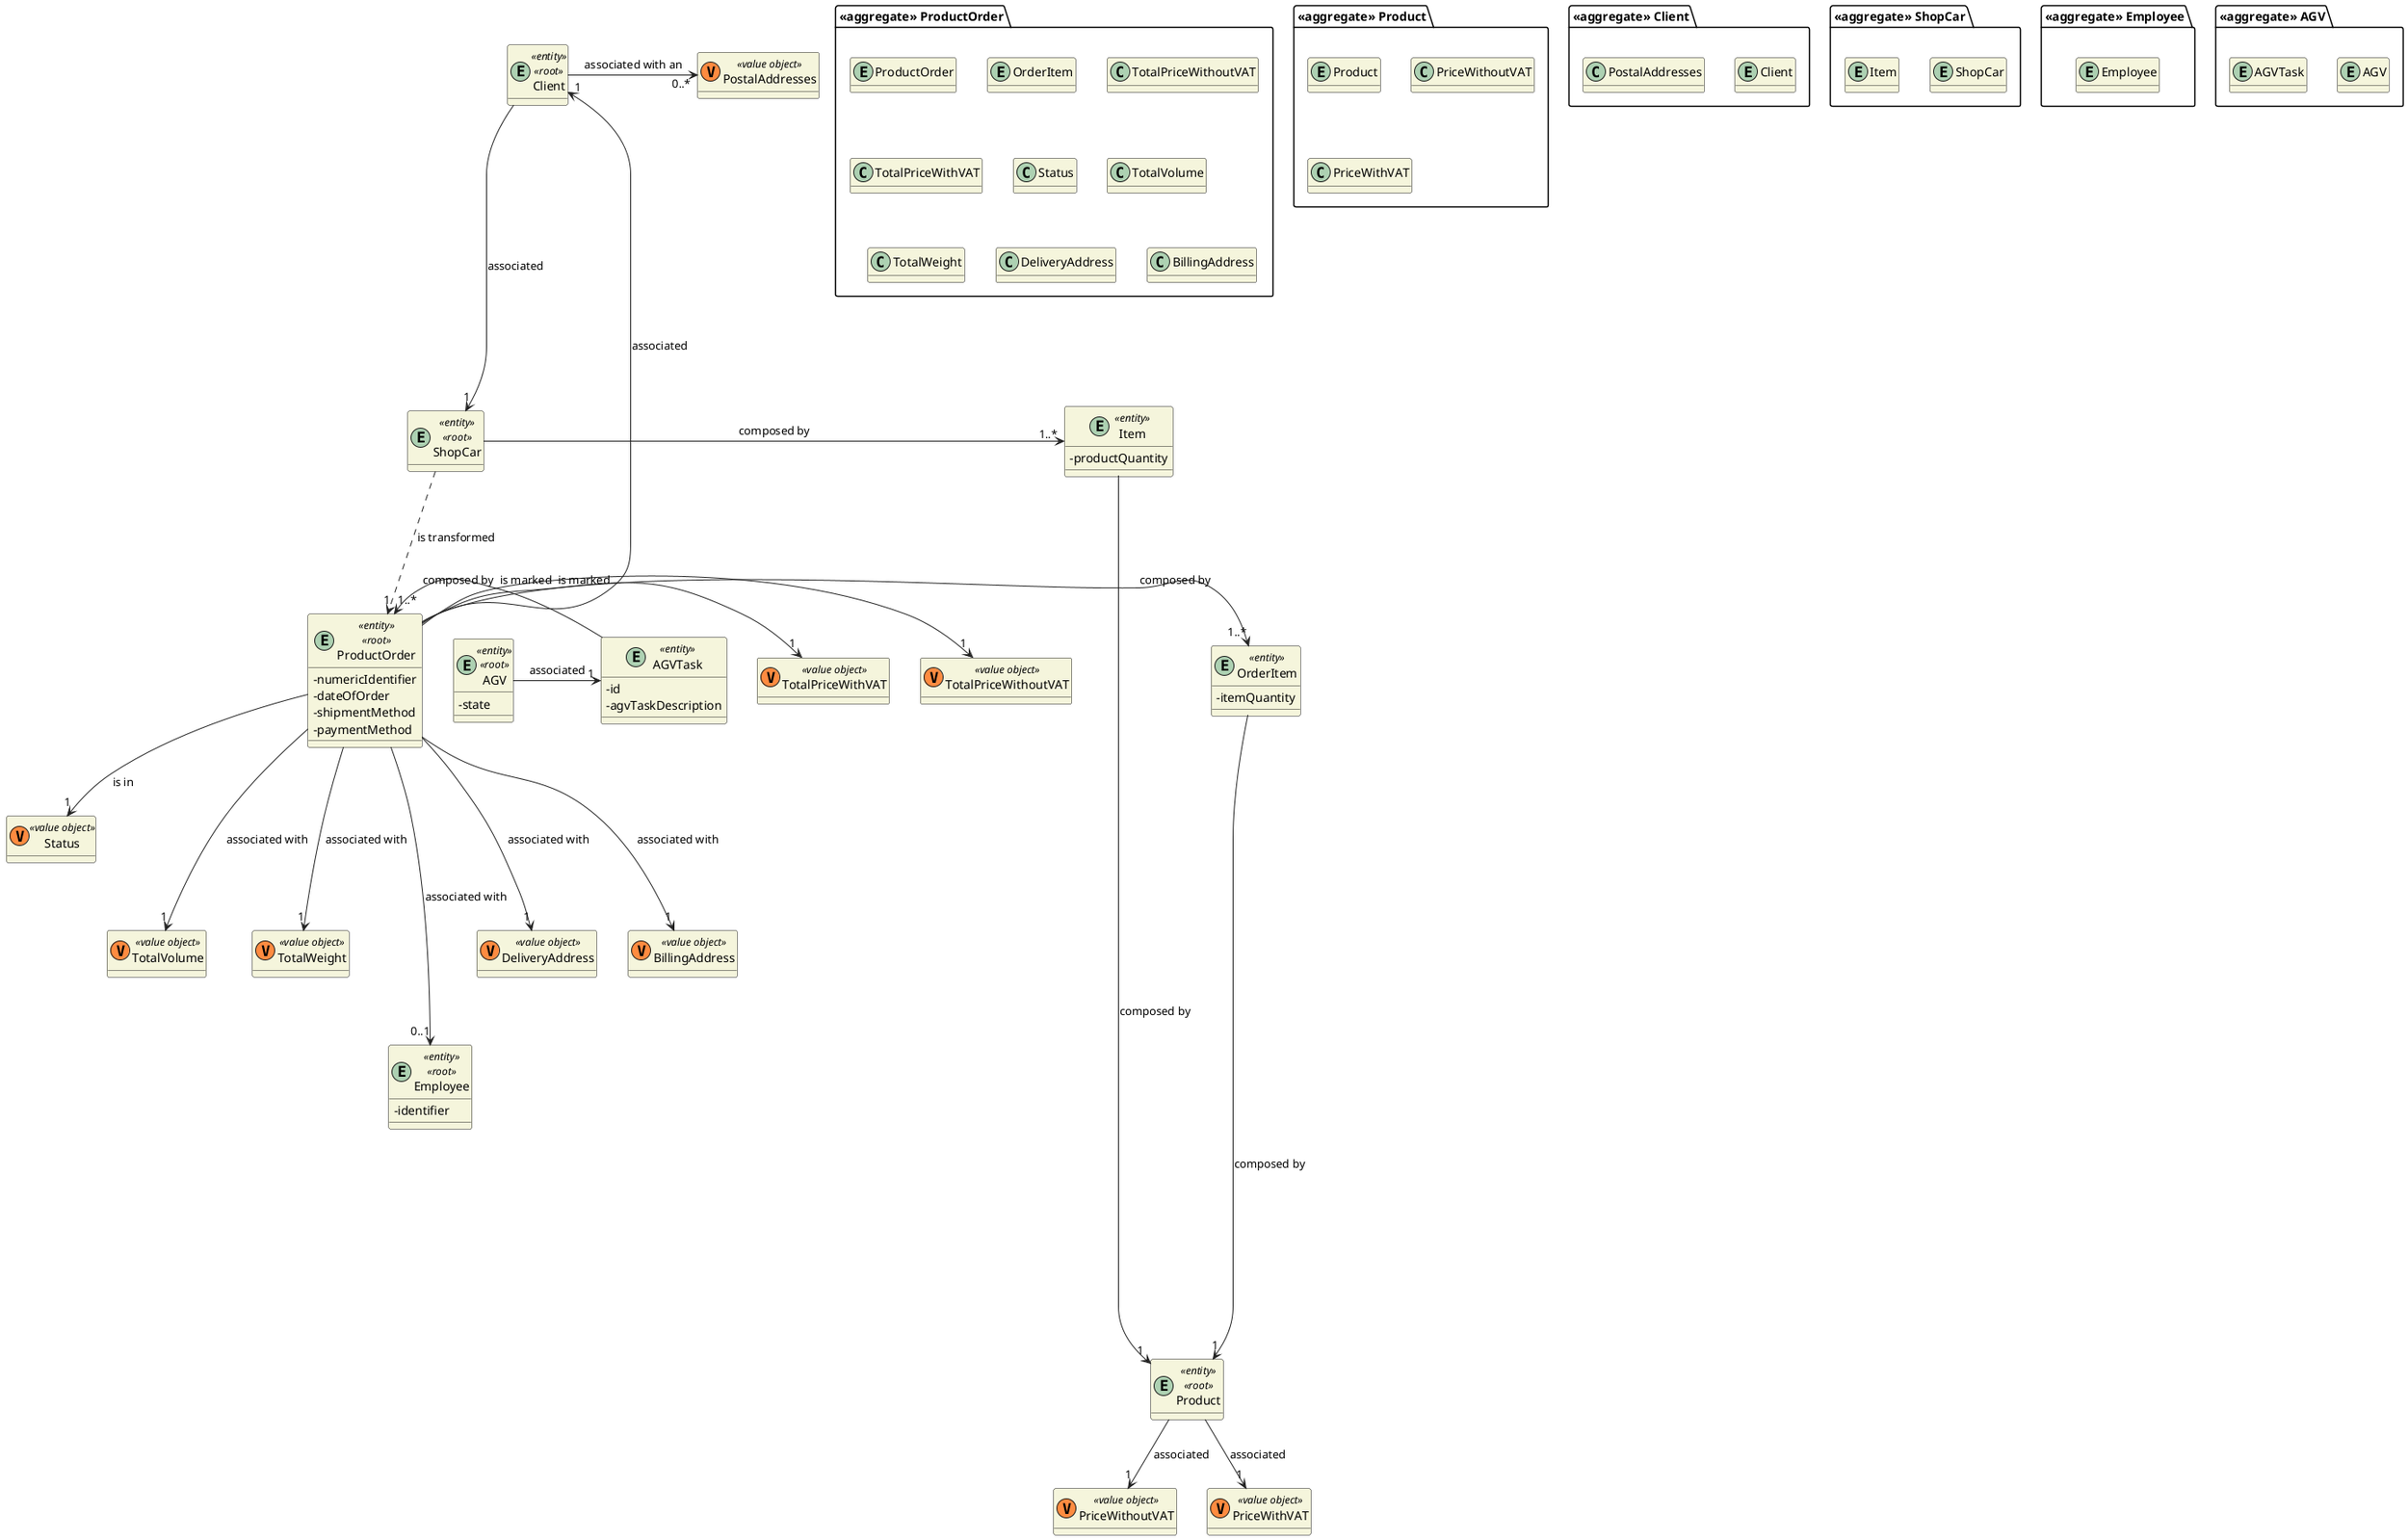 @startuml
'https://plantuml.com/class-diagram

skinparam classAttributeIconSize 0
hide empty attributes
skinparam classBackgroundColor beige
skinparam ArrowColor #222222

package "<<aggregate>> ProductOrder"{
    entity ProductOrder
    entity OrderItem
    class TotalPriceWithoutVAT
    class TotalPriceWithVAT
    class Status
    class TotalVolume
    class TotalWeight
    class DeliveryAddress
    class BillingAddress
}

entity ProductOrder <<entity>> <<root>> {
- numericIdentifier
- dateOfOrder
- shipmentMethod
- paymentMethod

}

entity OrderItem <<entity>> {
    -itemQuantity
}

class TotalPriceWithoutVAT <<(V,#FF8B40) value object>> {}
class TotalPriceWithVAT <<(V,#FF8B40) value object>> {}
class DeliveryAddress <<(V,#FF8B40) value object>> {}
class BillingAddress <<(V,#FF8B40) value object>> {}
class Status <<(V,#FF8B40) value object>> {}
class TotalVolume <<(V,#FF8B40) value object>> {}
class TotalWeight <<(V,#FF8B40) value object>> {}

package "<<aggregate>> Client" {
    entity Client
    class PostalAddresses
}

entity Client <<entity>> <<root>> {

}
class PostalAddresses <<(V,#FF8B40) value object>> {}

entity Client <<entity>> <<root>> {

}
package "<<aggregate>> ShopCar"{
    entity ShopCar
    entity Item
}

entity ShopCar <<entity>> <<root>>{

}
entity Item <<entity>> {
    -productQuantity

}
package "<<aggregate>> Product"{
     entity Product
     class PriceWithoutVAT
     class PriceWithVAT

}

entity Product <<entity>> <<root>> {

}

class PriceWithoutVAT <<(V,#FF8B40) value object>> {}
class PriceWithVAT <<(V,#FF8B40) value object>> {}

package "<<aggregate>> Employee" {
    entity Employee
}

entity Employee <<entity>> <<root>> {
    -identifier
}

package "<<aggregate>> AGV" {
    entity AGV
    entity AGVTask

}

entity AGV <<entity>> <<root>> {
    -state
}

entity AGVTask <<entity>> {
    -id
    -agvTaskDescription
}

Client -----> "1" ShopCar : associated
ProductOrder -----> "1" Client : associated
Client -> "0..*" PostalAddresses: associated with an
ShopCar ...> "1" ProductOrder : is transformed
Product --> "1" PriceWithoutVAT: associated
Product --> "1" PriceWithVAT: associated
Item --> "1" Product : composed by
ProductOrder -> "1" TotalPriceWithoutVAT : is marked
ProductOrder -> "1" TotalPriceWithVAT : is marked
ShopCar -> "1..*" Item : composed by
ProductOrder ----> "0..1" Employee : associated with
ProductOrder --> "1" Status : is in
ProductOrder ---> "1" TotalVolume : associated with
ProductOrder ---> "1" TotalWeight : associated with
ProductOrder ---> "1" DeliveryAddress : associated with
ProductOrder ---> "1" BillingAddress : associated with
ProductOrder -> "1..*" OrderItem : composed by
OrderItem --------> "1" Product : composed by

AGVTask -> "1..*" ProductOrder : composed by

AGV -> "1" AGVTask : associated
@enduml
